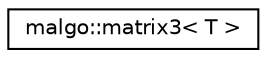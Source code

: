 digraph "Graphical Class Hierarchy"
{
  edge [fontname="Helvetica",fontsize="10",labelfontname="Helvetica",labelfontsize="10"];
  node [fontname="Helvetica",fontsize="10",shape=record];
  rankdir="LR";
  Node1 [label="malgo::matrix3\< T \>",height=0.2,width=0.4,color="black", fillcolor="white", style="filled",URL="$classmalgo_1_1matrix3.html"];
}

